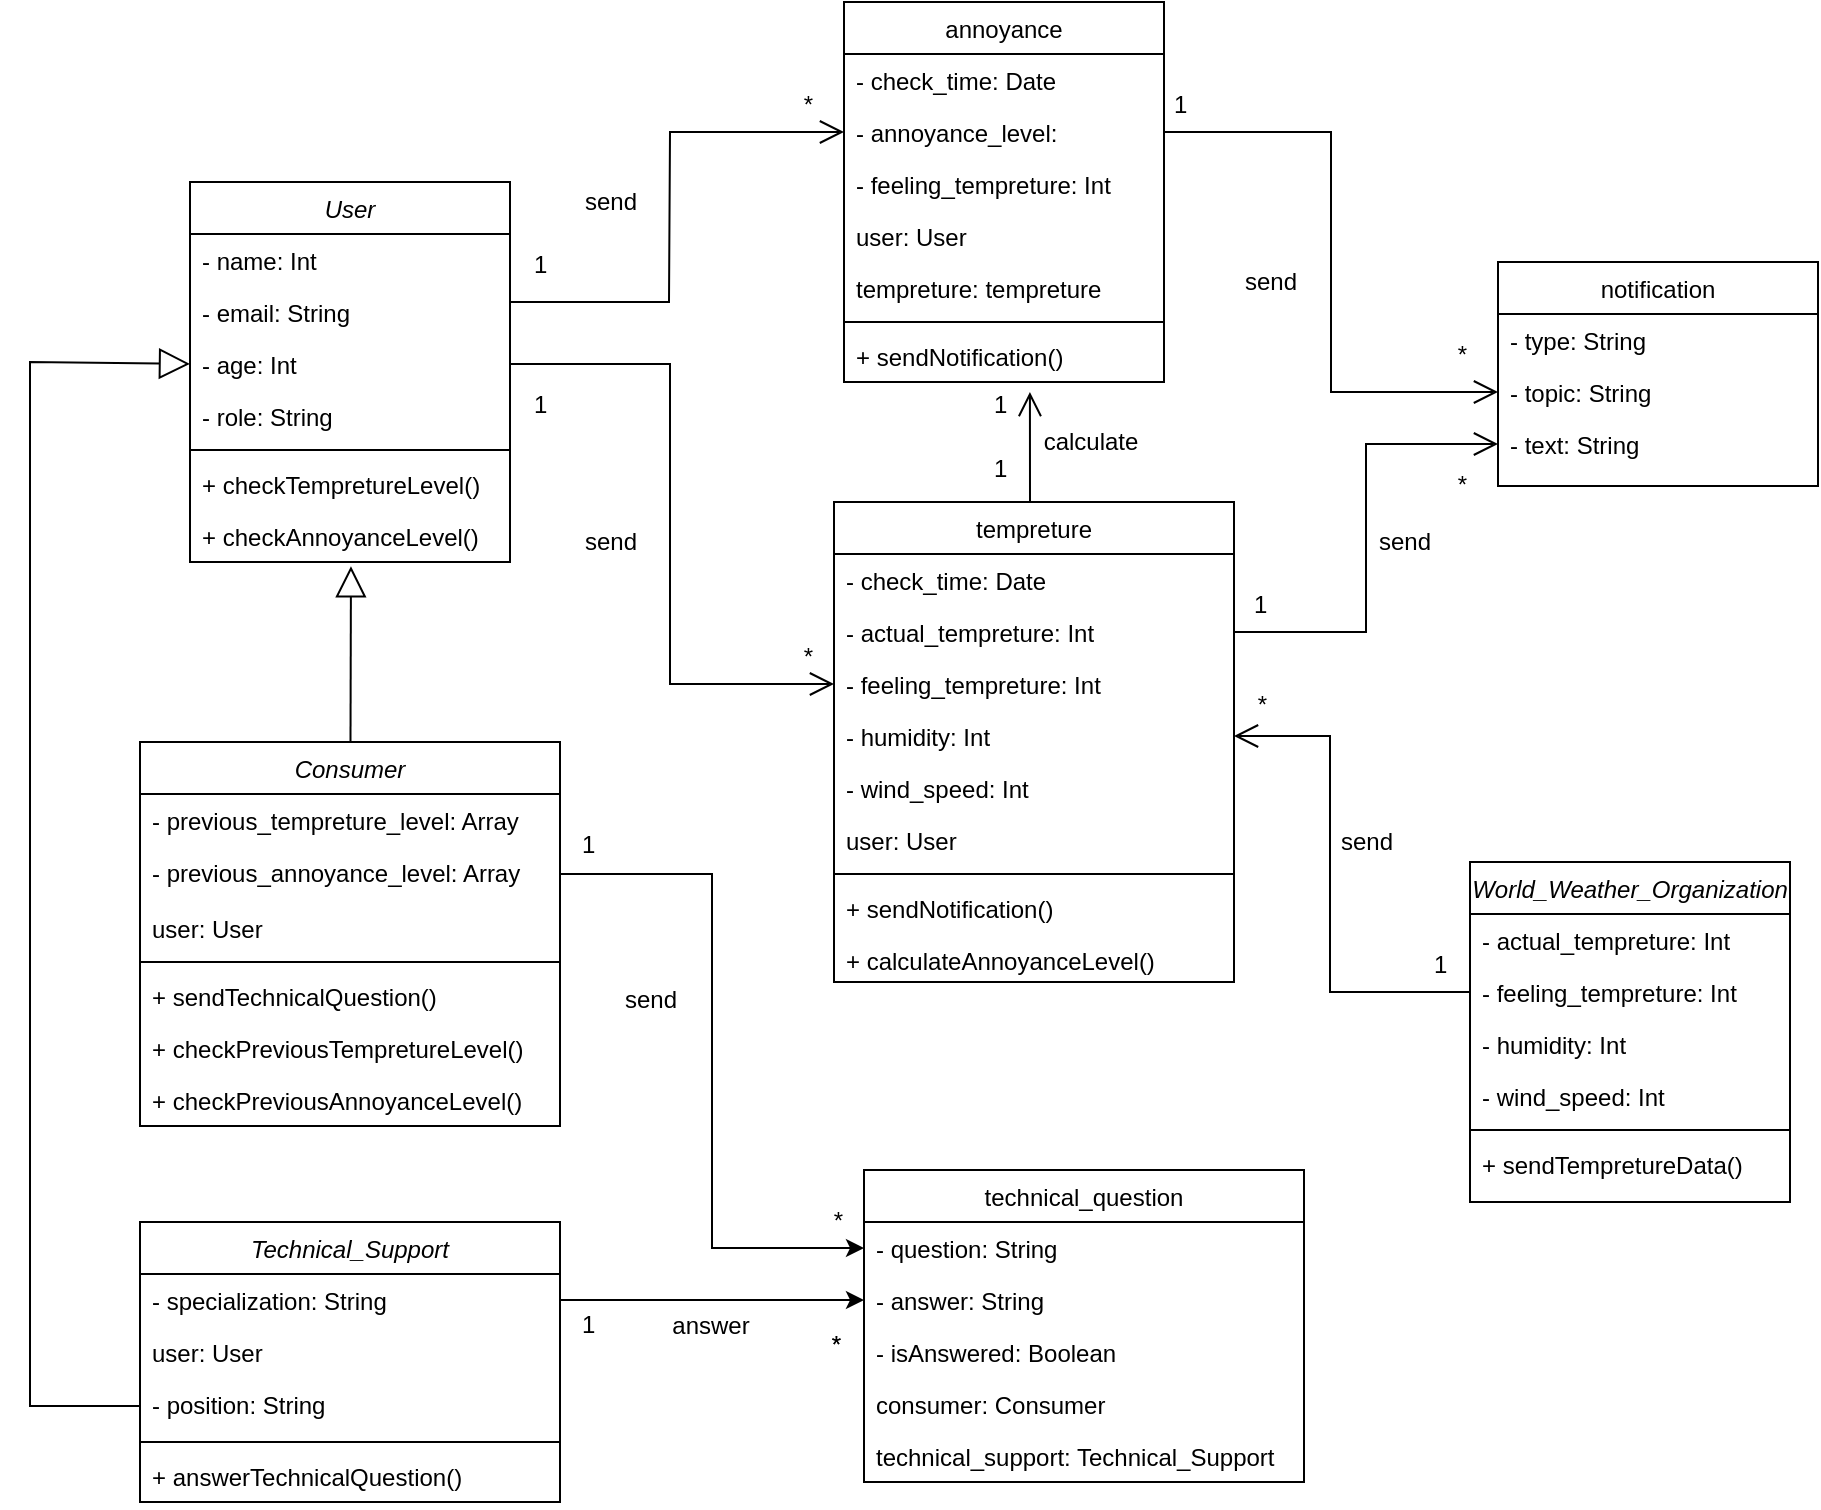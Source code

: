 <mxfile version="22.1.5" type="onedrive">
  <diagram id="C5RBs43oDa-KdzZeNtuy" name="Page-1">
    <mxGraphModel dx="1331" dy="806" grid="1" gridSize="10" guides="1" tooltips="1" connect="1" arrows="1" fold="1" page="1" pageScale="1" pageWidth="827" pageHeight="1169" math="0" shadow="0">
      <root>
        <mxCell id="WIyWlLk6GJQsqaUBKTNV-0" />
        <mxCell id="WIyWlLk6GJQsqaUBKTNV-1" parent="WIyWlLk6GJQsqaUBKTNV-0" />
        <mxCell id="zkfFHV4jXpPFQw0GAbJ--0" value="User" style="swimlane;fontStyle=2;align=center;verticalAlign=top;childLayout=stackLayout;horizontal=1;startSize=26;horizontalStack=0;resizeParent=1;resizeLast=0;collapsible=1;marginBottom=0;rounded=0;shadow=0;strokeWidth=1;" parent="WIyWlLk6GJQsqaUBKTNV-1" vertex="1">
          <mxGeometry x="220" y="120" width="160" height="190" as="geometry">
            <mxRectangle x="230" y="140" width="160" height="26" as="alternateBounds" />
          </mxGeometry>
        </mxCell>
        <mxCell id="zkfFHV4jXpPFQw0GAbJ--1" value="- name: Int" style="text;align=left;verticalAlign=top;spacingLeft=4;spacingRight=4;overflow=hidden;rotatable=0;points=[[0,0.5],[1,0.5]];portConstraint=eastwest;" parent="zkfFHV4jXpPFQw0GAbJ--0" vertex="1">
          <mxGeometry y="26" width="160" height="26" as="geometry" />
        </mxCell>
        <mxCell id="zkfFHV4jXpPFQw0GAbJ--2" value="- email: String" style="text;align=left;verticalAlign=top;spacingLeft=4;spacingRight=4;overflow=hidden;rotatable=0;points=[[0,0.5],[1,0.5]];portConstraint=eastwest;rounded=0;shadow=0;html=0;" parent="zkfFHV4jXpPFQw0GAbJ--0" vertex="1">
          <mxGeometry y="52" width="160" height="26" as="geometry" />
        </mxCell>
        <mxCell id="zkfFHV4jXpPFQw0GAbJ--3" value="- age: Int" style="text;align=left;verticalAlign=top;spacingLeft=4;spacingRight=4;overflow=hidden;rotatable=0;points=[[0,0.5],[1,0.5]];portConstraint=eastwest;rounded=0;shadow=0;html=0;" parent="zkfFHV4jXpPFQw0GAbJ--0" vertex="1">
          <mxGeometry y="78" width="160" height="26" as="geometry" />
        </mxCell>
        <mxCell id="EOciw80t2R5kVDypEKdb-0" value="- role: String" style="text;align=left;verticalAlign=top;spacingLeft=4;spacingRight=4;overflow=hidden;rotatable=0;points=[[0,0.5],[1,0.5]];portConstraint=eastwest;rounded=0;shadow=0;html=0;" parent="zkfFHV4jXpPFQw0GAbJ--0" vertex="1">
          <mxGeometry y="104" width="160" height="26" as="geometry" />
        </mxCell>
        <mxCell id="zkfFHV4jXpPFQw0GAbJ--4" value="" style="line;html=1;strokeWidth=1;align=left;verticalAlign=middle;spacingTop=-1;spacingLeft=3;spacingRight=3;rotatable=0;labelPosition=right;points=[];portConstraint=eastwest;" parent="zkfFHV4jXpPFQw0GAbJ--0" vertex="1">
          <mxGeometry y="130" width="160" height="8" as="geometry" />
        </mxCell>
        <mxCell id="zkfFHV4jXpPFQw0GAbJ--5" value="+ checkTempretureLevel()" style="text;align=left;verticalAlign=top;spacingLeft=4;spacingRight=4;overflow=hidden;rotatable=0;points=[[0,0.5],[1,0.5]];portConstraint=eastwest;" parent="zkfFHV4jXpPFQw0GAbJ--0" vertex="1">
          <mxGeometry y="138" width="160" height="26" as="geometry" />
        </mxCell>
        <mxCell id="EOciw80t2R5kVDypEKdb-1" value="+ checkAnnoyanceLevel()" style="text;align=left;verticalAlign=top;spacingLeft=4;spacingRight=4;overflow=hidden;rotatable=0;points=[[0,0.5],[1,0.5]];portConstraint=eastwest;" parent="zkfFHV4jXpPFQw0GAbJ--0" vertex="1">
          <mxGeometry y="164" width="160" height="26" as="geometry" />
        </mxCell>
        <mxCell id="EOciw80t2R5kVDypEKdb-103" style="edgeStyle=orthogonalEdgeStyle;rounded=0;orthogonalLoop=1;jettySize=auto;html=1;exitX=0.5;exitY=0;exitDx=0;exitDy=0;entryX=0.581;entryY=1.192;entryDx=0;entryDy=0;endSize=10;endArrow=open;endFill=0;entryPerimeter=0;" parent="WIyWlLk6GJQsqaUBKTNV-1" source="zkfFHV4jXpPFQw0GAbJ--17" target="EOciw80t2R5kVDypEKdb-79" edge="1">
          <mxGeometry relative="1" as="geometry">
            <Array as="points">
              <mxPoint x="640" y="280" />
            </Array>
          </mxGeometry>
        </mxCell>
        <mxCell id="zkfFHV4jXpPFQw0GAbJ--17" value="tempreture" style="swimlane;fontStyle=0;align=center;verticalAlign=top;childLayout=stackLayout;horizontal=1;startSize=26;horizontalStack=0;resizeParent=1;resizeLast=0;collapsible=1;marginBottom=0;rounded=0;shadow=0;strokeWidth=1;" parent="WIyWlLk6GJQsqaUBKTNV-1" vertex="1">
          <mxGeometry x="542" y="280" width="200" height="240" as="geometry">
            <mxRectangle x="550" y="140" width="160" height="26" as="alternateBounds" />
          </mxGeometry>
        </mxCell>
        <mxCell id="zkfFHV4jXpPFQw0GAbJ--18" value="- check_time: Date" style="text;align=left;verticalAlign=top;spacingLeft=4;spacingRight=4;overflow=hidden;rotatable=0;points=[[0,0.5],[1,0.5]];portConstraint=eastwest;" parent="zkfFHV4jXpPFQw0GAbJ--17" vertex="1">
          <mxGeometry y="26" width="200" height="26" as="geometry" />
        </mxCell>
        <mxCell id="zkfFHV4jXpPFQw0GAbJ--19" value="- actual_tempreture: Int" style="text;align=left;verticalAlign=top;spacingLeft=4;spacingRight=4;overflow=hidden;rotatable=0;points=[[0,0.5],[1,0.5]];portConstraint=eastwest;rounded=0;shadow=0;html=0;" parent="zkfFHV4jXpPFQw0GAbJ--17" vertex="1">
          <mxGeometry y="52" width="200" height="26" as="geometry" />
        </mxCell>
        <mxCell id="zkfFHV4jXpPFQw0GAbJ--20" value="- feeling_tempreture: Int" style="text;align=left;verticalAlign=top;spacingLeft=4;spacingRight=4;overflow=hidden;rotatable=0;points=[[0,0.5],[1,0.5]];portConstraint=eastwest;rounded=0;shadow=0;html=0;" parent="zkfFHV4jXpPFQw0GAbJ--17" vertex="1">
          <mxGeometry y="78" width="200" height="26" as="geometry" />
        </mxCell>
        <mxCell id="zkfFHV4jXpPFQw0GAbJ--21" value="- humidity: Int" style="text;align=left;verticalAlign=top;spacingLeft=4;spacingRight=4;overflow=hidden;rotatable=0;points=[[0,0.5],[1,0.5]];portConstraint=eastwest;rounded=0;shadow=0;html=0;" parent="zkfFHV4jXpPFQw0GAbJ--17" vertex="1">
          <mxGeometry y="104" width="200" height="26" as="geometry" />
        </mxCell>
        <mxCell id="zkfFHV4jXpPFQw0GAbJ--22" value="- wind_speed: Int" style="text;align=left;verticalAlign=top;spacingLeft=4;spacingRight=4;overflow=hidden;rotatable=0;points=[[0,0.5],[1,0.5]];portConstraint=eastwest;rounded=0;shadow=0;html=0;" parent="zkfFHV4jXpPFQw0GAbJ--17" vertex="1">
          <mxGeometry y="130" width="200" height="26" as="geometry" />
        </mxCell>
        <mxCell id="eM1YA-BlxPkg5XYmSvlL-1" value="user: User" style="text;align=left;verticalAlign=top;spacingLeft=4;spacingRight=4;overflow=hidden;rotatable=0;points=[[0,0.5],[1,0.5]];portConstraint=eastwest;rounded=0;shadow=0;html=0;" vertex="1" parent="zkfFHV4jXpPFQw0GAbJ--17">
          <mxGeometry y="156" width="200" height="26" as="geometry" />
        </mxCell>
        <mxCell id="zkfFHV4jXpPFQw0GAbJ--23" value="" style="line;html=1;strokeWidth=1;align=left;verticalAlign=middle;spacingTop=-1;spacingLeft=3;spacingRight=3;rotatable=0;labelPosition=right;points=[];portConstraint=eastwest;" parent="zkfFHV4jXpPFQw0GAbJ--17" vertex="1">
          <mxGeometry y="182" width="200" height="8" as="geometry" />
        </mxCell>
        <mxCell id="zkfFHV4jXpPFQw0GAbJ--24" value="+ sendNotification()" style="text;align=left;verticalAlign=top;spacingLeft=4;spacingRight=4;overflow=hidden;rotatable=0;points=[[0,0.5],[1,0.5]];portConstraint=eastwest;" parent="zkfFHV4jXpPFQw0GAbJ--17" vertex="1">
          <mxGeometry y="190" width="200" height="26" as="geometry" />
        </mxCell>
        <mxCell id="EOciw80t2R5kVDypEKdb-106" value="+ calculateAnnoyanceLevel()" style="text;align=left;verticalAlign=top;spacingLeft=4;spacingRight=4;overflow=hidden;rotatable=0;points=[[0,0.5],[1,0.5]];portConstraint=eastwest;" parent="zkfFHV4jXpPFQw0GAbJ--17" vertex="1">
          <mxGeometry y="216" width="200" height="24" as="geometry" />
        </mxCell>
        <mxCell id="EOciw80t2R5kVDypEKdb-4" value="Consumer" style="swimlane;fontStyle=2;align=center;verticalAlign=top;childLayout=stackLayout;horizontal=1;startSize=26;horizontalStack=0;resizeParent=1;resizeLast=0;collapsible=1;marginBottom=0;rounded=0;shadow=0;strokeWidth=1;" parent="WIyWlLk6GJQsqaUBKTNV-1" vertex="1">
          <mxGeometry x="195" y="400" width="210" height="192" as="geometry">
            <mxRectangle x="230" y="140" width="160" height="26" as="alternateBounds" />
          </mxGeometry>
        </mxCell>
        <mxCell id="EOciw80t2R5kVDypEKdb-5" value="- previous_tempreture_level: Array" style="text;align=left;verticalAlign=top;spacingLeft=4;spacingRight=4;overflow=hidden;rotatable=0;points=[[0,0.5],[1,0.5]];portConstraint=eastwest;" parent="EOciw80t2R5kVDypEKdb-4" vertex="1">
          <mxGeometry y="26" width="210" height="26" as="geometry" />
        </mxCell>
        <mxCell id="EOciw80t2R5kVDypEKdb-6" value="- previous_annoyance_level: Array" style="text;align=left;verticalAlign=top;spacingLeft=4;spacingRight=4;overflow=hidden;rotatable=0;points=[[0,0.5],[1,0.5]];portConstraint=eastwest;rounded=0;shadow=0;html=0;" parent="EOciw80t2R5kVDypEKdb-4" vertex="1">
          <mxGeometry y="52" width="210" height="28" as="geometry" />
        </mxCell>
        <mxCell id="eM1YA-BlxPkg5XYmSvlL-2" value="user: User" style="text;align=left;verticalAlign=top;spacingLeft=4;spacingRight=4;overflow=hidden;rotatable=0;points=[[0,0.5],[1,0.5]];portConstraint=eastwest;rounded=0;shadow=0;html=0;" vertex="1" parent="EOciw80t2R5kVDypEKdb-4">
          <mxGeometry y="80" width="210" height="26" as="geometry" />
        </mxCell>
        <mxCell id="EOciw80t2R5kVDypEKdb-9" value="" style="line;html=1;strokeWidth=1;align=left;verticalAlign=middle;spacingTop=-1;spacingLeft=3;spacingRight=3;rotatable=0;labelPosition=right;points=[];portConstraint=eastwest;" parent="EOciw80t2R5kVDypEKdb-4" vertex="1">
          <mxGeometry y="106" width="210" height="8" as="geometry" />
        </mxCell>
        <mxCell id="EOciw80t2R5kVDypEKdb-10" value="+ sendTechnicalQuestion()" style="text;align=left;verticalAlign=top;spacingLeft=4;spacingRight=4;overflow=hidden;rotatable=0;points=[[0,0.5],[1,0.5]];portConstraint=eastwest;" parent="EOciw80t2R5kVDypEKdb-4" vertex="1">
          <mxGeometry y="114" width="210" height="26" as="geometry" />
        </mxCell>
        <mxCell id="EOciw80t2R5kVDypEKdb-11" value="+ checkPreviousTempretureLevel()" style="text;align=left;verticalAlign=top;spacingLeft=4;spacingRight=4;overflow=hidden;rotatable=0;points=[[0,0.5],[1,0.5]];portConstraint=eastwest;" parent="EOciw80t2R5kVDypEKdb-4" vertex="1">
          <mxGeometry y="140" width="210" height="26" as="geometry" />
        </mxCell>
        <mxCell id="EOciw80t2R5kVDypEKdb-13" value="+ checkPreviousAnnoyanceLevel()" style="text;align=left;verticalAlign=top;spacingLeft=4;spacingRight=4;overflow=hidden;rotatable=0;points=[[0,0.5],[1,0.5]];portConstraint=eastwest;" parent="EOciw80t2R5kVDypEKdb-4" vertex="1">
          <mxGeometry y="166" width="210" height="26" as="geometry" />
        </mxCell>
        <mxCell id="EOciw80t2R5kVDypEKdb-15" value="" style="endArrow=block;html=1;rounded=0;entryX=0.503;entryY=1.083;entryDx=0;entryDy=0;entryPerimeter=0;endFill=0;endSize=13;" parent="WIyWlLk6GJQsqaUBKTNV-1" source="EOciw80t2R5kVDypEKdb-4" target="EOciw80t2R5kVDypEKdb-1" edge="1">
          <mxGeometry width="50" height="50" relative="1" as="geometry">
            <mxPoint x="280" y="310" as="sourcePoint" />
            <mxPoint x="330" y="260" as="targetPoint" />
          </mxGeometry>
        </mxCell>
        <mxCell id="EOciw80t2R5kVDypEKdb-18" value="Technical_Support" style="swimlane;fontStyle=2;align=center;verticalAlign=top;childLayout=stackLayout;horizontal=1;startSize=26;horizontalStack=0;resizeParent=1;resizeLast=0;collapsible=1;marginBottom=0;rounded=0;shadow=0;strokeWidth=1;" parent="WIyWlLk6GJQsqaUBKTNV-1" vertex="1">
          <mxGeometry x="195" y="640" width="210" height="140" as="geometry">
            <mxRectangle x="230" y="140" width="160" height="26" as="alternateBounds" />
          </mxGeometry>
        </mxCell>
        <mxCell id="EOciw80t2R5kVDypEKdb-19" value="- specialization: String" style="text;align=left;verticalAlign=top;spacingLeft=4;spacingRight=4;overflow=hidden;rotatable=0;points=[[0,0.5],[1,0.5]];portConstraint=eastwest;" parent="EOciw80t2R5kVDypEKdb-18" vertex="1">
          <mxGeometry y="26" width="210" height="26" as="geometry" />
        </mxCell>
        <mxCell id="eM1YA-BlxPkg5XYmSvlL-3" value="user: User" style="text;align=left;verticalAlign=top;spacingLeft=4;spacingRight=4;overflow=hidden;rotatable=0;points=[[0,0.5],[1,0.5]];portConstraint=eastwest;rounded=0;shadow=0;html=0;" vertex="1" parent="EOciw80t2R5kVDypEKdb-18">
          <mxGeometry y="52" width="210" height="26" as="geometry" />
        </mxCell>
        <mxCell id="EOciw80t2R5kVDypEKdb-20" value="- position: String" style="text;align=left;verticalAlign=top;spacingLeft=4;spacingRight=4;overflow=hidden;rotatable=0;points=[[0,0.5],[1,0.5]];portConstraint=eastwest;rounded=0;shadow=0;html=0;" parent="EOciw80t2R5kVDypEKdb-18" vertex="1">
          <mxGeometry y="78" width="210" height="28" as="geometry" />
        </mxCell>
        <mxCell id="EOciw80t2R5kVDypEKdb-21" value="" style="line;html=1;strokeWidth=1;align=left;verticalAlign=middle;spacingTop=-1;spacingLeft=3;spacingRight=3;rotatable=0;labelPosition=right;points=[];portConstraint=eastwest;" parent="EOciw80t2R5kVDypEKdb-18" vertex="1">
          <mxGeometry y="106" width="210" height="8" as="geometry" />
        </mxCell>
        <mxCell id="EOciw80t2R5kVDypEKdb-24" value="+ answerTechnicalQuestion()" style="text;align=left;verticalAlign=top;spacingLeft=4;spacingRight=4;overflow=hidden;rotatable=0;points=[[0,0.5],[1,0.5]];portConstraint=eastwest;" parent="EOciw80t2R5kVDypEKdb-18" vertex="1">
          <mxGeometry y="114" width="210" height="26" as="geometry" />
        </mxCell>
        <mxCell id="EOciw80t2R5kVDypEKdb-25" value="technical_question" style="swimlane;fontStyle=0;align=center;verticalAlign=top;childLayout=stackLayout;horizontal=1;startSize=26;horizontalStack=0;resizeParent=1;resizeLast=0;collapsible=1;marginBottom=0;rounded=0;shadow=0;strokeWidth=1;" parent="WIyWlLk6GJQsqaUBKTNV-1" vertex="1">
          <mxGeometry x="557" y="614" width="220" height="156" as="geometry">
            <mxRectangle x="550" y="140" width="160" height="26" as="alternateBounds" />
          </mxGeometry>
        </mxCell>
        <mxCell id="EOciw80t2R5kVDypEKdb-26" value="- question: String" style="text;align=left;verticalAlign=top;spacingLeft=4;spacingRight=4;overflow=hidden;rotatable=0;points=[[0,0.5],[1,0.5]];portConstraint=eastwest;" parent="EOciw80t2R5kVDypEKdb-25" vertex="1">
          <mxGeometry y="26" width="220" height="26" as="geometry" />
        </mxCell>
        <mxCell id="EOciw80t2R5kVDypEKdb-27" value="- answer: String" style="text;align=left;verticalAlign=top;spacingLeft=4;spacingRight=4;overflow=hidden;rotatable=0;points=[[0,0.5],[1,0.5]];portConstraint=eastwest;rounded=0;shadow=0;html=0;" parent="EOciw80t2R5kVDypEKdb-25" vertex="1">
          <mxGeometry y="52" width="220" height="26" as="geometry" />
        </mxCell>
        <mxCell id="EOciw80t2R5kVDypEKdb-28" value="- isAnswered: Boolean" style="text;align=left;verticalAlign=top;spacingLeft=4;spacingRight=4;overflow=hidden;rotatable=0;points=[[0,0.5],[1,0.5]];portConstraint=eastwest;rounded=0;shadow=0;html=0;" parent="EOciw80t2R5kVDypEKdb-25" vertex="1">
          <mxGeometry y="78" width="220" height="26" as="geometry" />
        </mxCell>
        <mxCell id="eM1YA-BlxPkg5XYmSvlL-5" value="consumer: Consumer" style="text;align=left;verticalAlign=top;spacingLeft=4;spacingRight=4;overflow=hidden;rotatable=0;points=[[0,0.5],[1,0.5]];portConstraint=eastwest;rounded=0;shadow=0;html=0;" vertex="1" parent="EOciw80t2R5kVDypEKdb-25">
          <mxGeometry y="104" width="220" height="26" as="geometry" />
        </mxCell>
        <mxCell id="eM1YA-BlxPkg5XYmSvlL-6" value="technical_support: Technical_Support" style="text;align=left;verticalAlign=top;spacingLeft=4;spacingRight=4;overflow=hidden;rotatable=0;points=[[0,0.5],[1,0.5]];portConstraint=eastwest;rounded=0;shadow=0;html=0;" vertex="1" parent="EOciw80t2R5kVDypEKdb-25">
          <mxGeometry y="130" width="220" height="26" as="geometry" />
        </mxCell>
        <mxCell id="EOciw80t2R5kVDypEKdb-36" style="edgeStyle=orthogonalEdgeStyle;rounded=0;orthogonalLoop=1;jettySize=auto;html=1;exitX=1;exitY=0.5;exitDx=0;exitDy=0;entryX=0;entryY=0.5;entryDx=0;entryDy=0;" parent="WIyWlLk6GJQsqaUBKTNV-1" source="EOciw80t2R5kVDypEKdb-6" target="EOciw80t2R5kVDypEKdb-26" edge="1">
          <mxGeometry relative="1" as="geometry">
            <mxPoint x="480" y="620" as="targetPoint" />
          </mxGeometry>
        </mxCell>
        <mxCell id="EOciw80t2R5kVDypEKdb-37" style="edgeStyle=orthogonalEdgeStyle;rounded=0;orthogonalLoop=1;jettySize=auto;html=1;exitX=1;exitY=0.5;exitDx=0;exitDy=0;entryX=0;entryY=0.5;entryDx=0;entryDy=0;" parent="WIyWlLk6GJQsqaUBKTNV-1" source="EOciw80t2R5kVDypEKdb-19" target="EOciw80t2R5kVDypEKdb-27" edge="1">
          <mxGeometry relative="1" as="geometry" />
        </mxCell>
        <mxCell id="EOciw80t2R5kVDypEKdb-39" value="answer" style="text;html=1;resizable=0;points=[];;align=center;verticalAlign=middle;labelBackgroundColor=none;rounded=0;shadow=0;strokeWidth=1;fontSize=12;" parent="WIyWlLk6GJQsqaUBKTNV-1" vertex="1" connectable="0">
          <mxGeometry x="480" y="692" as="geometry" />
        </mxCell>
        <mxCell id="EOciw80t2R5kVDypEKdb-40" value="send" style="text;html=1;resizable=0;points=[];;align=center;verticalAlign=middle;labelBackgroundColor=none;rounded=0;shadow=0;strokeWidth=1;fontSize=12;" parent="WIyWlLk6GJQsqaUBKTNV-1" vertex="1" connectable="0">
          <mxGeometry x="450" y="529" as="geometry" />
        </mxCell>
        <mxCell id="EOciw80t2R5kVDypEKdb-41" value="1" style="resizable=0;align=left;verticalAlign=bottom;labelBackgroundColor=none;fontSize=12;" parent="WIyWlLk6GJQsqaUBKTNV-1" connectable="0" vertex="1">
          <mxGeometry x="414" y="460" as="geometry" />
        </mxCell>
        <mxCell id="EOciw80t2R5kVDypEKdb-44" value="" style="resizable=0;align=right;verticalAlign=bottom;labelBackgroundColor=none;fontSize=12;" parent="WIyWlLk6GJQsqaUBKTNV-1" connectable="0" vertex="1">
          <mxGeometry x="559" y="390" as="geometry">
            <mxPoint x="21" y="353" as="offset" />
          </mxGeometry>
        </mxCell>
        <mxCell id="EOciw80t2R5kVDypEKdb-45" value="*" style="resizable=0;align=right;verticalAlign=bottom;labelBackgroundColor=none;fontSize=12;" parent="WIyWlLk6GJQsqaUBKTNV-1" connectable="0" vertex="1">
          <mxGeometry x="547" y="710" as="geometry" />
        </mxCell>
        <mxCell id="EOciw80t2R5kVDypEKdb-46" value="1" style="resizable=0;align=left;verticalAlign=bottom;labelBackgroundColor=none;fontSize=12;" parent="WIyWlLk6GJQsqaUBKTNV-1" connectable="0" vertex="1">
          <mxGeometry x="414" y="700" as="geometry" />
        </mxCell>
        <mxCell id="EOciw80t2R5kVDypEKdb-47" value="" style="endArrow=block;html=1;rounded=0;endFill=0;endSize=13;exitX=0;exitY=0.5;exitDx=0;exitDy=0;entryX=0;entryY=0.5;entryDx=0;entryDy=0;" parent="WIyWlLk6GJQsqaUBKTNV-1" source="EOciw80t2R5kVDypEKdb-20" target="zkfFHV4jXpPFQw0GAbJ--3" edge="1">
          <mxGeometry width="50" height="50" relative="1" as="geometry">
            <mxPoint x="180" y="710" as="sourcePoint" />
            <mxPoint x="195" y="210" as="targetPoint" />
            <Array as="points">
              <mxPoint x="140" y="732" />
              <mxPoint x="140" y="210" />
            </Array>
          </mxGeometry>
        </mxCell>
        <mxCell id="EOciw80t2R5kVDypEKdb-48" value="World_Weather_Organization" style="swimlane;fontStyle=2;align=center;verticalAlign=top;childLayout=stackLayout;horizontal=1;startSize=26;horizontalStack=0;resizeParent=1;resizeLast=0;collapsible=1;marginBottom=0;rounded=0;shadow=0;strokeWidth=1;" parent="WIyWlLk6GJQsqaUBKTNV-1" vertex="1">
          <mxGeometry x="860" y="460" width="160" height="170" as="geometry">
            <mxRectangle x="230" y="140" width="160" height="26" as="alternateBounds" />
          </mxGeometry>
        </mxCell>
        <mxCell id="EOciw80t2R5kVDypEKdb-49" value="- actual_tempreture: Int" style="text;align=left;verticalAlign=top;spacingLeft=4;spacingRight=4;overflow=hidden;rotatable=0;points=[[0,0.5],[1,0.5]];portConstraint=eastwest;" parent="EOciw80t2R5kVDypEKdb-48" vertex="1">
          <mxGeometry y="26" width="160" height="26" as="geometry" />
        </mxCell>
        <mxCell id="EOciw80t2R5kVDypEKdb-50" value="- feeling_tempreture: Int" style="text;align=left;verticalAlign=top;spacingLeft=4;spacingRight=4;overflow=hidden;rotatable=0;points=[[0,0.5],[1,0.5]];portConstraint=eastwest;rounded=0;shadow=0;html=0;" parent="EOciw80t2R5kVDypEKdb-48" vertex="1">
          <mxGeometry y="52" width="160" height="26" as="geometry" />
        </mxCell>
        <mxCell id="EOciw80t2R5kVDypEKdb-51" value="- humidity: Int" style="text;align=left;verticalAlign=top;spacingLeft=4;spacingRight=4;overflow=hidden;rotatable=0;points=[[0,0.5],[1,0.5]];portConstraint=eastwest;rounded=0;shadow=0;html=0;" parent="EOciw80t2R5kVDypEKdb-48" vertex="1">
          <mxGeometry y="78" width="160" height="26" as="geometry" />
        </mxCell>
        <mxCell id="EOciw80t2R5kVDypEKdb-52" value="- wind_speed: Int" style="text;align=left;verticalAlign=top;spacingLeft=4;spacingRight=4;overflow=hidden;rotatable=0;points=[[0,0.5],[1,0.5]];portConstraint=eastwest;rounded=0;shadow=0;html=0;" parent="EOciw80t2R5kVDypEKdb-48" vertex="1">
          <mxGeometry y="104" width="160" height="26" as="geometry" />
        </mxCell>
        <mxCell id="EOciw80t2R5kVDypEKdb-53" value="" style="line;html=1;strokeWidth=1;align=left;verticalAlign=middle;spacingTop=-1;spacingLeft=3;spacingRight=3;rotatable=0;labelPosition=right;points=[];portConstraint=eastwest;" parent="EOciw80t2R5kVDypEKdb-48" vertex="1">
          <mxGeometry y="130" width="160" height="8" as="geometry" />
        </mxCell>
        <mxCell id="EOciw80t2R5kVDypEKdb-54" value="+ sendTempretureData()" style="text;align=left;verticalAlign=top;spacingLeft=4;spacingRight=4;overflow=hidden;rotatable=0;points=[[0,0.5],[1,0.5]];portConstraint=eastwest;" parent="EOciw80t2R5kVDypEKdb-48" vertex="1">
          <mxGeometry y="138" width="160" height="26" as="geometry" />
        </mxCell>
        <mxCell id="EOciw80t2R5kVDypEKdb-57" value="" style="endArrow=open;html=1;rounded=0;exitX=1;exitY=0.5;exitDx=0;exitDy=0;entryX=0;entryY=0.5;entryDx=0;entryDy=0;endFill=0;endSize=10;" parent="WIyWlLk6GJQsqaUBKTNV-1" source="zkfFHV4jXpPFQw0GAbJ--3" target="zkfFHV4jXpPFQw0GAbJ--20" edge="1">
          <mxGeometry width="50" height="50" relative="1" as="geometry">
            <mxPoint x="390" y="270" as="sourcePoint" />
            <mxPoint x="460" y="370" as="targetPoint" />
            <Array as="points">
              <mxPoint x="460" y="211" />
              <mxPoint x="460" y="371" />
            </Array>
          </mxGeometry>
        </mxCell>
        <mxCell id="EOciw80t2R5kVDypEKdb-58" value="send" style="text;html=1;resizable=0;points=[];;align=center;verticalAlign=middle;labelBackgroundColor=none;rounded=0;shadow=0;strokeWidth=1;fontSize=12;" parent="WIyWlLk6GJQsqaUBKTNV-1" vertex="1" connectable="0">
          <mxGeometry x="430" y="300" as="geometry" />
        </mxCell>
        <mxCell id="EOciw80t2R5kVDypEKdb-59" value="1" style="resizable=0;align=left;verticalAlign=bottom;labelBackgroundColor=none;fontSize=12;" parent="WIyWlLk6GJQsqaUBKTNV-1" connectable="0" vertex="1">
          <mxGeometry x="390" y="240" as="geometry" />
        </mxCell>
        <mxCell id="EOciw80t2R5kVDypEKdb-60" value="*" style="resizable=0;align=right;verticalAlign=bottom;labelBackgroundColor=none;fontSize=12;" parent="WIyWlLk6GJQsqaUBKTNV-1" connectable="0" vertex="1">
          <mxGeometry x="566" y="710" as="geometry">
            <mxPoint x="-18" y="-62" as="offset" />
          </mxGeometry>
        </mxCell>
        <mxCell id="EOciw80t2R5kVDypEKdb-64" value="" style="endArrow=open;html=1;rounded=0;entryX=1;entryY=0.5;entryDx=0;entryDy=0;exitX=0;exitY=0.5;exitDx=0;exitDy=0;endFill=0;endSize=10;" parent="WIyWlLk6GJQsqaUBKTNV-1" source="EOciw80t2R5kVDypEKdb-50" target="zkfFHV4jXpPFQw0GAbJ--21" edge="1">
          <mxGeometry width="50" height="50" relative="1" as="geometry">
            <mxPoint x="390" y="470" as="sourcePoint" />
            <mxPoint x="440" y="420" as="targetPoint" />
            <Array as="points">
              <mxPoint x="790" y="525" />
              <mxPoint x="790" y="397" />
            </Array>
          </mxGeometry>
        </mxCell>
        <mxCell id="EOciw80t2R5kVDypEKdb-65" value="send" style="text;html=1;resizable=0;points=[];;align=center;verticalAlign=middle;labelBackgroundColor=none;rounded=0;shadow=0;strokeWidth=1;fontSize=12;" parent="WIyWlLk6GJQsqaUBKTNV-1" vertex="1" connectable="0">
          <mxGeometry x="808" y="450" as="geometry" />
        </mxCell>
        <mxCell id="EOciw80t2R5kVDypEKdb-66" value="*" style="resizable=0;align=right;verticalAlign=bottom;labelBackgroundColor=none;fontSize=12;" parent="WIyWlLk6GJQsqaUBKTNV-1" connectable="0" vertex="1">
          <mxGeometry x="547" y="710" as="geometry" />
        </mxCell>
        <mxCell id="EOciw80t2R5kVDypEKdb-69" value="*" style="resizable=0;align=right;verticalAlign=bottom;labelBackgroundColor=none;fontSize=12;" parent="WIyWlLk6GJQsqaUBKTNV-1" connectable="0" vertex="1">
          <mxGeometry x="533" y="366" as="geometry" />
        </mxCell>
        <mxCell id="EOciw80t2R5kVDypEKdb-70" value="*" style="resizable=0;align=right;verticalAlign=bottom;labelBackgroundColor=none;fontSize=12;" parent="WIyWlLk6GJQsqaUBKTNV-1" connectable="0" vertex="1">
          <mxGeometry x="760" y="390" as="geometry" />
        </mxCell>
        <mxCell id="EOciw80t2R5kVDypEKdb-71" value="1" style="resizable=0;align=left;verticalAlign=bottom;labelBackgroundColor=none;fontSize=12;" parent="WIyWlLk6GJQsqaUBKTNV-1" connectable="0" vertex="1">
          <mxGeometry x="840" y="520" as="geometry" />
        </mxCell>
        <mxCell id="EOciw80t2R5kVDypEKdb-72" value="annoyance" style="swimlane;fontStyle=0;align=center;verticalAlign=top;childLayout=stackLayout;horizontal=1;startSize=26;horizontalStack=0;resizeParent=1;resizeLast=0;collapsible=1;marginBottom=0;rounded=0;shadow=0;strokeWidth=1;" parent="WIyWlLk6GJQsqaUBKTNV-1" vertex="1">
          <mxGeometry x="547" y="30" width="160" height="190" as="geometry">
            <mxRectangle x="550" y="140" width="160" height="26" as="alternateBounds" />
          </mxGeometry>
        </mxCell>
        <mxCell id="EOciw80t2R5kVDypEKdb-73" value="- check_time: Date" style="text;align=left;verticalAlign=top;spacingLeft=4;spacingRight=4;overflow=hidden;rotatable=0;points=[[0,0.5],[1,0.5]];portConstraint=eastwest;" parent="EOciw80t2R5kVDypEKdb-72" vertex="1">
          <mxGeometry y="26" width="160" height="26" as="geometry" />
        </mxCell>
        <mxCell id="EOciw80t2R5kVDypEKdb-74" value="- annoyance_level: " style="text;align=left;verticalAlign=top;spacingLeft=4;spacingRight=4;overflow=hidden;rotatable=0;points=[[0,0.5],[1,0.5]];portConstraint=eastwest;rounded=0;shadow=0;html=0;" parent="EOciw80t2R5kVDypEKdb-72" vertex="1">
          <mxGeometry y="52" width="160" height="26" as="geometry" />
        </mxCell>
        <mxCell id="EOciw80t2R5kVDypEKdb-75" value="- feeling_tempreture: Int" style="text;align=left;verticalAlign=top;spacingLeft=4;spacingRight=4;overflow=hidden;rotatable=0;points=[[0,0.5],[1,0.5]];portConstraint=eastwest;rounded=0;shadow=0;html=0;" parent="EOciw80t2R5kVDypEKdb-72" vertex="1">
          <mxGeometry y="78" width="160" height="26" as="geometry" />
        </mxCell>
        <mxCell id="eM1YA-BlxPkg5XYmSvlL-0" value="user: User" style="text;align=left;verticalAlign=top;spacingLeft=4;spacingRight=4;overflow=hidden;rotatable=0;points=[[0,0.5],[1,0.5]];portConstraint=eastwest;rounded=0;shadow=0;html=0;" vertex="1" parent="EOciw80t2R5kVDypEKdb-72">
          <mxGeometry y="104" width="160" height="26" as="geometry" />
        </mxCell>
        <mxCell id="eM1YA-BlxPkg5XYmSvlL-8" value="tempreture: tempreture" style="text;align=left;verticalAlign=top;spacingLeft=4;spacingRight=4;overflow=hidden;rotatable=0;points=[[0,0.5],[1,0.5]];portConstraint=eastwest;rounded=0;shadow=0;html=0;" vertex="1" parent="EOciw80t2R5kVDypEKdb-72">
          <mxGeometry y="130" width="160" height="26" as="geometry" />
        </mxCell>
        <mxCell id="EOciw80t2R5kVDypEKdb-78" value="" style="line;html=1;strokeWidth=1;align=left;verticalAlign=middle;spacingTop=-1;spacingLeft=3;spacingRight=3;rotatable=0;labelPosition=right;points=[];portConstraint=eastwest;" parent="EOciw80t2R5kVDypEKdb-72" vertex="1">
          <mxGeometry y="156" width="160" height="8" as="geometry" />
        </mxCell>
        <mxCell id="EOciw80t2R5kVDypEKdb-79" value="+ sendNotification()" style="text;align=left;verticalAlign=top;spacingLeft=4;spacingRight=4;overflow=hidden;rotatable=0;points=[[0,0.5],[1,0.5]];portConstraint=eastwest;" parent="EOciw80t2R5kVDypEKdb-72" vertex="1">
          <mxGeometry y="164" width="160" height="26" as="geometry" />
        </mxCell>
        <mxCell id="EOciw80t2R5kVDypEKdb-80" value="" style="resizable=0;align=right;verticalAlign=bottom;labelBackgroundColor=none;fontSize=12;" parent="WIyWlLk6GJQsqaUBKTNV-1" connectable="0" vertex="1">
          <mxGeometry x="559" y="140" as="geometry">
            <mxPoint x="21" y="353" as="offset" />
          </mxGeometry>
        </mxCell>
        <mxCell id="EOciw80t2R5kVDypEKdb-82" value="*" style="resizable=0;align=right;verticalAlign=bottom;labelBackgroundColor=none;fontSize=12;" parent="WIyWlLk6GJQsqaUBKTNV-1" connectable="0" vertex="1">
          <mxGeometry x="533" y="90" as="geometry" />
        </mxCell>
        <mxCell id="EOciw80t2R5kVDypEKdb-84" value="" style="endArrow=open;html=1;rounded=0;exitX=1;exitY=0.5;exitDx=0;exitDy=0;entryX=0;entryY=0.5;entryDx=0;entryDy=0;endFill=0;endSize=10;" parent="WIyWlLk6GJQsqaUBKTNV-1" target="EOciw80t2R5kVDypEKdb-74" edge="1">
          <mxGeometry width="50" height="50" relative="1" as="geometry">
            <mxPoint x="379.5" y="180" as="sourcePoint" />
            <mxPoint x="546.5" y="340" as="targetPoint" />
            <Array as="points">
              <mxPoint x="459.5" y="180" />
              <mxPoint x="460" y="95" />
            </Array>
          </mxGeometry>
        </mxCell>
        <mxCell id="EOciw80t2R5kVDypEKdb-85" value="1" style="resizable=0;align=left;verticalAlign=bottom;labelBackgroundColor=none;fontSize=12;" parent="WIyWlLk6GJQsqaUBKTNV-1" connectable="0" vertex="1">
          <mxGeometry x="390" y="170" as="geometry" />
        </mxCell>
        <mxCell id="EOciw80t2R5kVDypEKdb-86" value="send" style="text;html=1;resizable=0;points=[];;align=center;verticalAlign=middle;labelBackgroundColor=none;rounded=0;shadow=0;strokeWidth=1;fontSize=12;" parent="WIyWlLk6GJQsqaUBKTNV-1" vertex="1" connectable="0">
          <mxGeometry x="430" y="130" as="geometry" />
        </mxCell>
        <mxCell id="EOciw80t2R5kVDypEKdb-87" value="notification" style="swimlane;fontStyle=0;align=center;verticalAlign=top;childLayout=stackLayout;horizontal=1;startSize=26;horizontalStack=0;resizeParent=1;resizeLast=0;collapsible=1;marginBottom=0;rounded=0;shadow=0;strokeWidth=1;" parent="WIyWlLk6GJQsqaUBKTNV-1" vertex="1">
          <mxGeometry x="874" y="160" width="160" height="112" as="geometry">
            <mxRectangle x="550" y="140" width="160" height="26" as="alternateBounds" />
          </mxGeometry>
        </mxCell>
        <mxCell id="EOciw80t2R5kVDypEKdb-88" value="- type: String" style="text;align=left;verticalAlign=top;spacingLeft=4;spacingRight=4;overflow=hidden;rotatable=0;points=[[0,0.5],[1,0.5]];portConstraint=eastwest;" parent="EOciw80t2R5kVDypEKdb-87" vertex="1">
          <mxGeometry y="26" width="160" height="26" as="geometry" />
        </mxCell>
        <mxCell id="EOciw80t2R5kVDypEKdb-89" value="- topic: String" style="text;align=left;verticalAlign=top;spacingLeft=4;spacingRight=4;overflow=hidden;rotatable=0;points=[[0,0.5],[1,0.5]];portConstraint=eastwest;rounded=0;shadow=0;html=0;" parent="EOciw80t2R5kVDypEKdb-87" vertex="1">
          <mxGeometry y="52" width="160" height="26" as="geometry" />
        </mxCell>
        <mxCell id="EOciw80t2R5kVDypEKdb-90" value="- text: String" style="text;align=left;verticalAlign=top;spacingLeft=4;spacingRight=4;overflow=hidden;rotatable=0;points=[[0,0.5],[1,0.5]];portConstraint=eastwest;rounded=0;shadow=0;html=0;" parent="EOciw80t2R5kVDypEKdb-87" vertex="1">
          <mxGeometry y="78" width="160" height="26" as="geometry" />
        </mxCell>
        <mxCell id="EOciw80t2R5kVDypEKdb-93" value="" style="resizable=0;align=right;verticalAlign=bottom;labelBackgroundColor=none;fontSize=12;" parent="WIyWlLk6GJQsqaUBKTNV-1" connectable="0" vertex="1">
          <mxGeometry x="886" y="270" as="geometry">
            <mxPoint x="21" y="353" as="offset" />
          </mxGeometry>
        </mxCell>
        <mxCell id="EOciw80t2R5kVDypEKdb-95" style="edgeStyle=orthogonalEdgeStyle;rounded=0;orthogonalLoop=1;jettySize=auto;html=1;exitX=1;exitY=0.5;exitDx=0;exitDy=0;entryX=0;entryY=0.5;entryDx=0;entryDy=0;endArrow=open;endFill=0;endSize=10;" parent="WIyWlLk6GJQsqaUBKTNV-1" source="EOciw80t2R5kVDypEKdb-74" target="EOciw80t2R5kVDypEKdb-89" edge="1">
          <mxGeometry relative="1" as="geometry" />
        </mxCell>
        <mxCell id="EOciw80t2R5kVDypEKdb-96" style="edgeStyle=orthogonalEdgeStyle;rounded=0;orthogonalLoop=1;jettySize=auto;html=1;exitX=1;exitY=0.5;exitDx=0;exitDy=0;entryX=0;entryY=0.5;entryDx=0;entryDy=0;strokeWidth=1;endSize=10;endArrow=open;endFill=0;" parent="WIyWlLk6GJQsqaUBKTNV-1" source="zkfFHV4jXpPFQw0GAbJ--19" target="EOciw80t2R5kVDypEKdb-90" edge="1">
          <mxGeometry relative="1" as="geometry" />
        </mxCell>
        <mxCell id="EOciw80t2R5kVDypEKdb-97" value="send" style="text;html=1;resizable=0;points=[];;align=center;verticalAlign=middle;labelBackgroundColor=none;rounded=0;shadow=0;strokeWidth=1;fontSize=12;" parent="WIyWlLk6GJQsqaUBKTNV-1" vertex="1" connectable="0">
          <mxGeometry x="760" y="170" as="geometry" />
        </mxCell>
        <mxCell id="EOciw80t2R5kVDypEKdb-98" value="send" style="text;html=1;resizable=0;points=[];;align=center;verticalAlign=middle;labelBackgroundColor=none;rounded=0;shadow=0;strokeWidth=1;fontSize=12;" parent="WIyWlLk6GJQsqaUBKTNV-1" vertex="1" connectable="0">
          <mxGeometry x="827" y="300" as="geometry" />
        </mxCell>
        <mxCell id="EOciw80t2R5kVDypEKdb-99" value="*" style="resizable=0;align=right;verticalAlign=bottom;labelBackgroundColor=none;fontSize=12;" parent="WIyWlLk6GJQsqaUBKTNV-1" connectable="0" vertex="1">
          <mxGeometry x="860" y="280" as="geometry" />
        </mxCell>
        <mxCell id="EOciw80t2R5kVDypEKdb-100" value="*" style="resizable=0;align=right;verticalAlign=bottom;labelBackgroundColor=none;fontSize=12;" parent="WIyWlLk6GJQsqaUBKTNV-1" connectable="0" vertex="1">
          <mxGeometry x="860" y="215" as="geometry" />
        </mxCell>
        <mxCell id="EOciw80t2R5kVDypEKdb-101" value="1" style="resizable=0;align=left;verticalAlign=bottom;labelBackgroundColor=none;fontSize=12;" parent="WIyWlLk6GJQsqaUBKTNV-1" connectable="0" vertex="1">
          <mxGeometry x="710" y="90" as="geometry" />
        </mxCell>
        <mxCell id="EOciw80t2R5kVDypEKdb-102" value="1" style="resizable=0;align=left;verticalAlign=bottom;labelBackgroundColor=none;fontSize=12;" parent="WIyWlLk6GJQsqaUBKTNV-1" connectable="0" vertex="1">
          <mxGeometry x="750" y="340" as="geometry" />
        </mxCell>
        <mxCell id="EOciw80t2R5kVDypEKdb-104" value="1" style="resizable=0;align=left;verticalAlign=bottom;labelBackgroundColor=none;fontSize=12;" parent="WIyWlLk6GJQsqaUBKTNV-1" connectable="0" vertex="1">
          <mxGeometry x="620" y="272" as="geometry" />
        </mxCell>
        <mxCell id="EOciw80t2R5kVDypEKdb-105" value="1" style="resizable=0;align=left;verticalAlign=bottom;labelBackgroundColor=none;fontSize=12;" parent="WIyWlLk6GJQsqaUBKTNV-1" connectable="0" vertex="1">
          <mxGeometry x="620" y="240" as="geometry" />
        </mxCell>
        <mxCell id="EOciw80t2R5kVDypEKdb-107" value="calculate" style="text;html=1;resizable=0;points=[];;align=center;verticalAlign=middle;labelBackgroundColor=none;rounded=0;shadow=0;strokeWidth=1;fontSize=12;" parent="WIyWlLk6GJQsqaUBKTNV-1" vertex="1" connectable="0">
          <mxGeometry x="670" y="250" as="geometry" />
        </mxCell>
      </root>
    </mxGraphModel>
  </diagram>
</mxfile>
